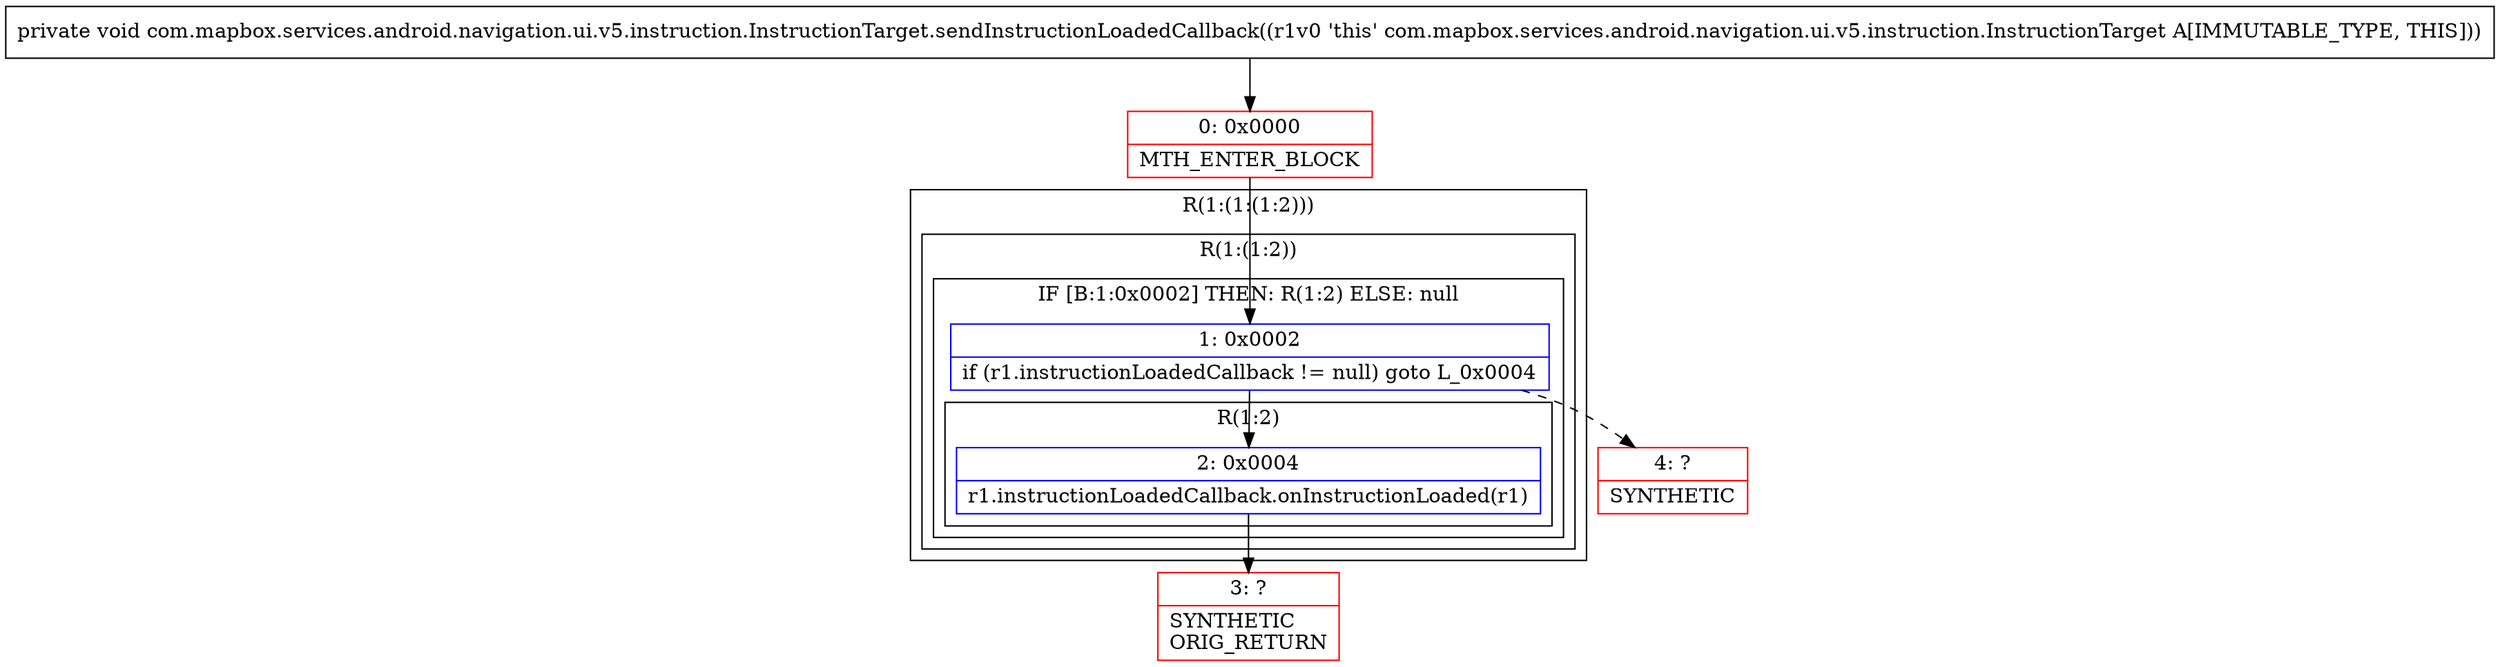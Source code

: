 digraph "CFG forcom.mapbox.services.android.navigation.ui.v5.instruction.InstructionTarget.sendInstructionLoadedCallback()V" {
subgraph cluster_Region_1565300393 {
label = "R(1:(1:(1:2)))";
node [shape=record,color=blue];
subgraph cluster_Region_1026629842 {
label = "R(1:(1:2))";
node [shape=record,color=blue];
subgraph cluster_IfRegion_168117625 {
label = "IF [B:1:0x0002] THEN: R(1:2) ELSE: null";
node [shape=record,color=blue];
Node_1 [shape=record,label="{1\:\ 0x0002|if (r1.instructionLoadedCallback != null) goto L_0x0004\l}"];
subgraph cluster_Region_1332295272 {
label = "R(1:2)";
node [shape=record,color=blue];
Node_2 [shape=record,label="{2\:\ 0x0004|r1.instructionLoadedCallback.onInstructionLoaded(r1)\l}"];
}
}
}
}
Node_0 [shape=record,color=red,label="{0\:\ 0x0000|MTH_ENTER_BLOCK\l}"];
Node_3 [shape=record,color=red,label="{3\:\ ?|SYNTHETIC\lORIG_RETURN\l}"];
Node_4 [shape=record,color=red,label="{4\:\ ?|SYNTHETIC\l}"];
MethodNode[shape=record,label="{private void com.mapbox.services.android.navigation.ui.v5.instruction.InstructionTarget.sendInstructionLoadedCallback((r1v0 'this' com.mapbox.services.android.navigation.ui.v5.instruction.InstructionTarget A[IMMUTABLE_TYPE, THIS])) }"];
MethodNode -> Node_0;
Node_1 -> Node_2;
Node_1 -> Node_4[style=dashed];
Node_2 -> Node_3;
Node_0 -> Node_1;
}


